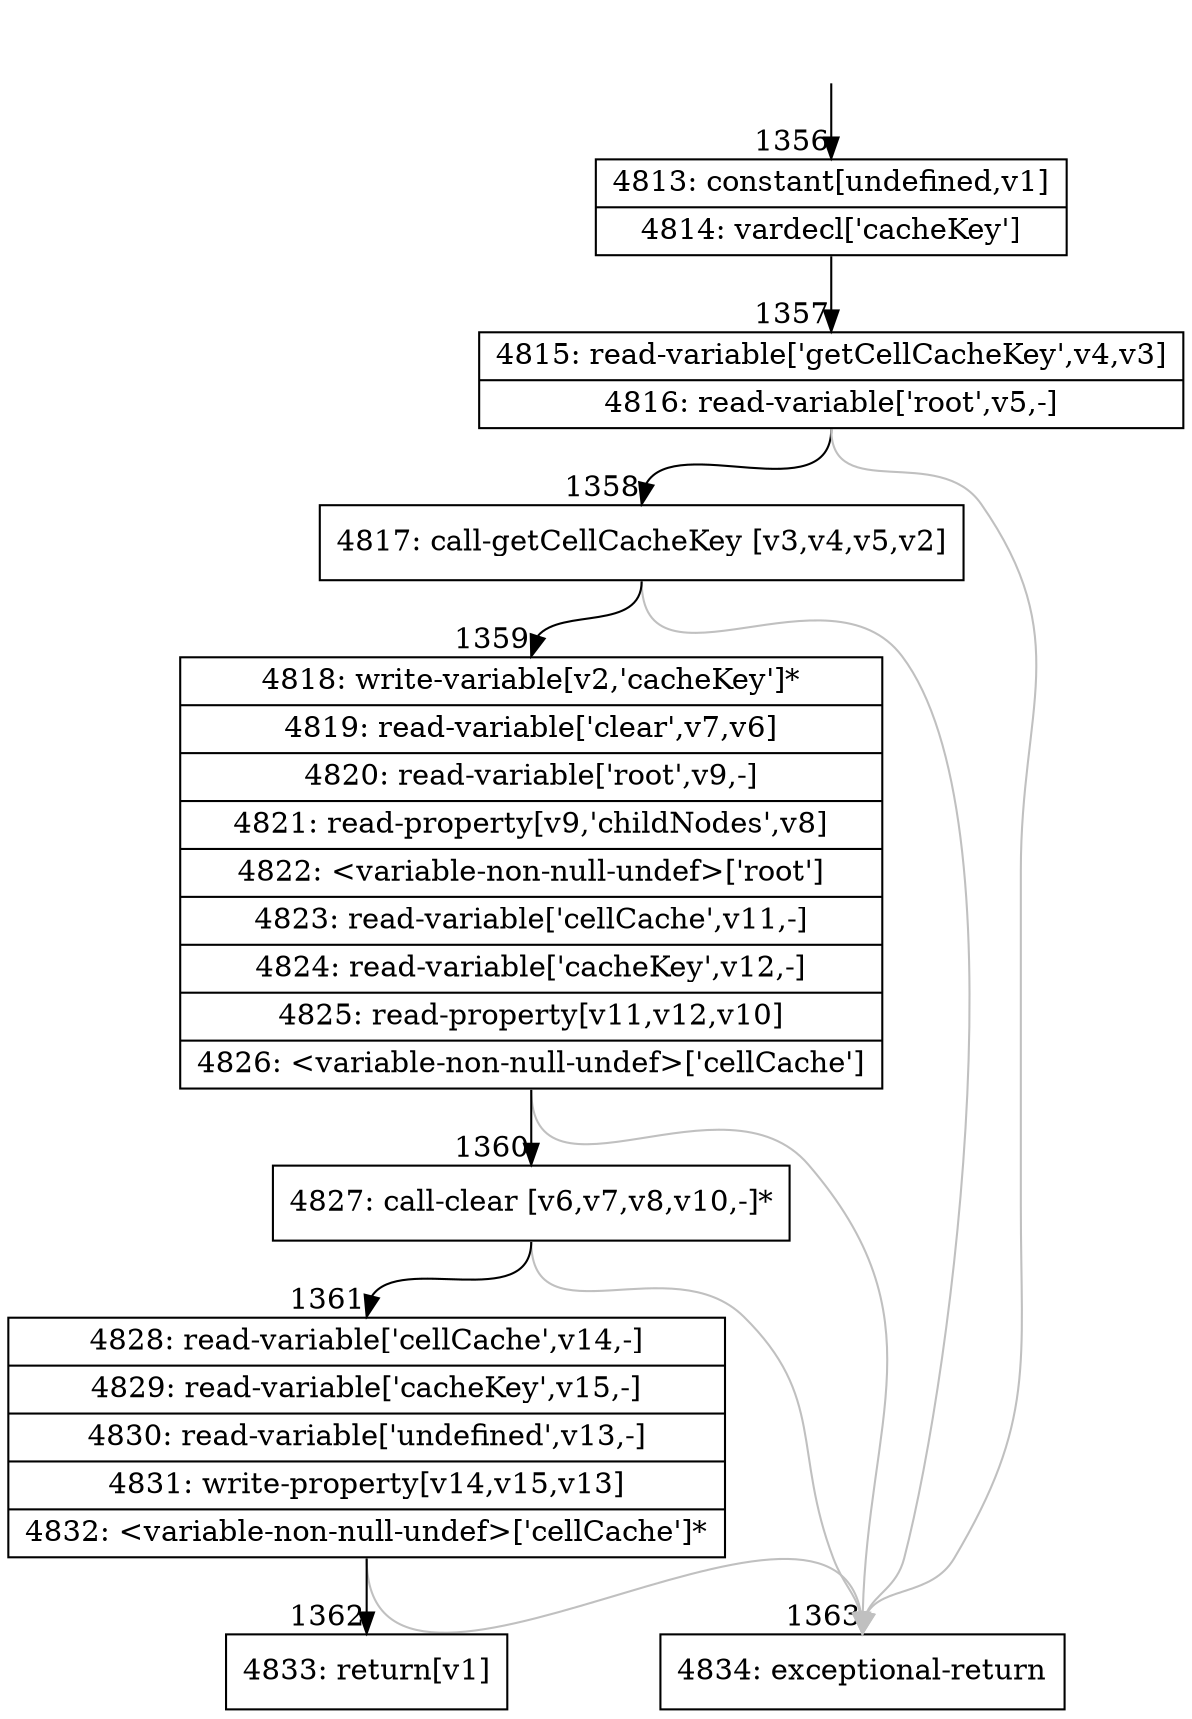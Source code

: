 digraph {
rankdir="TD"
BB_entry52[shape=none,label=""];
BB_entry52 -> BB1356 [tailport=s, headport=n, headlabel="    1356"]
BB1356 [shape=record label="{4813: constant[undefined,v1]|4814: vardecl['cacheKey']}" ] 
BB1356 -> BB1357 [tailport=s, headport=n, headlabel="      1357"]
BB1357 [shape=record label="{4815: read-variable['getCellCacheKey',v4,v3]|4816: read-variable['root',v5,-]}" ] 
BB1357 -> BB1358 [tailport=s, headport=n, headlabel="      1358"]
BB1357 -> BB1363 [tailport=s, headport=n, color=gray, headlabel="      1363"]
BB1358 [shape=record label="{4817: call-getCellCacheKey [v3,v4,v5,v2]}" ] 
BB1358 -> BB1359 [tailport=s, headport=n, headlabel="      1359"]
BB1358 -> BB1363 [tailport=s, headport=n, color=gray]
BB1359 [shape=record label="{4818: write-variable[v2,'cacheKey']*|4819: read-variable['clear',v7,v6]|4820: read-variable['root',v9,-]|4821: read-property[v9,'childNodes',v8]|4822: \<variable-non-null-undef\>['root']|4823: read-variable['cellCache',v11,-]|4824: read-variable['cacheKey',v12,-]|4825: read-property[v11,v12,v10]|4826: \<variable-non-null-undef\>['cellCache']}" ] 
BB1359 -> BB1360 [tailport=s, headport=n, headlabel="      1360"]
BB1359 -> BB1363 [tailport=s, headport=n, color=gray]
BB1360 [shape=record label="{4827: call-clear [v6,v7,v8,v10,-]*}" ] 
BB1360 -> BB1361 [tailport=s, headport=n, headlabel="      1361"]
BB1360 -> BB1363 [tailport=s, headport=n, color=gray]
BB1361 [shape=record label="{4828: read-variable['cellCache',v14,-]|4829: read-variable['cacheKey',v15,-]|4830: read-variable['undefined',v13,-]|4831: write-property[v14,v15,v13]|4832: \<variable-non-null-undef\>['cellCache']*}" ] 
BB1361 -> BB1362 [tailport=s, headport=n, headlabel="      1362"]
BB1361 -> BB1363 [tailport=s, headport=n, color=gray]
BB1362 [shape=record label="{4833: return[v1]}" ] 
BB1363 [shape=record label="{4834: exceptional-return}" ] 
//#$~ 848
}
